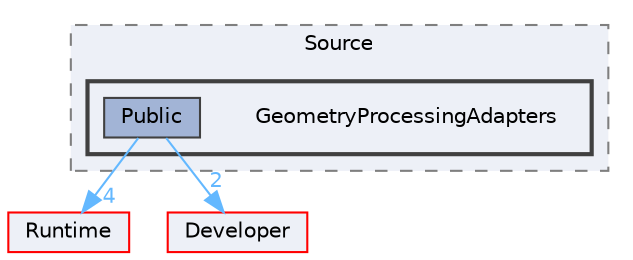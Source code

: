 digraph "GeometryProcessingAdapters"
{
 // INTERACTIVE_SVG=YES
 // LATEX_PDF_SIZE
  bgcolor="transparent";
  edge [fontname=Helvetica,fontsize=10,labelfontname=Helvetica,labelfontsize=10];
  node [fontname=Helvetica,fontsize=10,shape=box,height=0.2,width=0.4];
  compound=true
  subgraph clusterdir_d7e13e99e85b3999b50007ec81fc7606 {
    graph [ bgcolor="#edf0f7", pencolor="grey50", label="Source", fontname=Helvetica,fontsize=10 style="filled,dashed", URL="dir_d7e13e99e85b3999b50007ec81fc7606.html",tooltip=""]
  subgraph clusterdir_fcef49bcef8f8657d4fb6511fbbd9c6e {
    graph [ bgcolor="#edf0f7", pencolor="grey25", label="", fontname=Helvetica,fontsize=10 style="filled,bold", URL="dir_fcef49bcef8f8657d4fb6511fbbd9c6e.html",tooltip=""]
    dir_fcef49bcef8f8657d4fb6511fbbd9c6e [shape=plaintext, label="GeometryProcessingAdapters"];
  dir_8451cb7337a3d92b9d391098bba8d9c1 [label="Public", fillcolor="#a2b4d6", color="grey25", style="filled", URL="dir_8451cb7337a3d92b9d391098bba8d9c1.html",tooltip=""];
  }
  }
  dir_7536b172fbd480bfd146a1b1acd6856b [label="Runtime", fillcolor="#edf0f7", color="red", style="filled", URL="dir_7536b172fbd480bfd146a1b1acd6856b.html",tooltip=""];
  dir_ed364dfe916ed2c6b8f8391d8776f150 [label="Developer", fillcolor="#edf0f7", color="red", style="filled", URL="dir_ed364dfe916ed2c6b8f8391d8776f150.html",tooltip=""];
  dir_8451cb7337a3d92b9d391098bba8d9c1->dir_7536b172fbd480bfd146a1b1acd6856b [headlabel="4", labeldistance=1.5 headhref="dir_000814_000984.html" href="dir_000814_000984.html" color="steelblue1" fontcolor="steelblue1"];
  dir_8451cb7337a3d92b9d391098bba8d9c1->dir_ed364dfe916ed2c6b8f8391d8776f150 [headlabel="2", labeldistance=1.5 headhref="dir_000814_000312.html" href="dir_000814_000312.html" color="steelblue1" fontcolor="steelblue1"];
}
